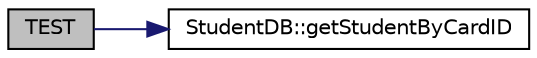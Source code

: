 digraph "TEST"
{
  edge [fontname="Helvetica",fontsize="10",labelfontname="Helvetica",labelfontsize="10"];
  node [fontname="Helvetica",fontsize="10",shape=record];
  rankdir="LR";
  Node1 [label="TEST",height=0.2,width=0.4,color="black", fillcolor="grey75", style="filled", fontcolor="black"];
  Node1 -> Node2 [color="midnightblue",fontsize="10",style="solid",fontname="Helvetica"];
  Node2 [label="StudentDB::getStudentByCardID",height=0.2,width=0.4,color="black", fillcolor="white", style="filled",URL="$class_student_d_b.html#aec7543fe050aac224e1d50ee16aeeb82",tooltip="takes a cardID string parameter and returns a Student object "];
}
